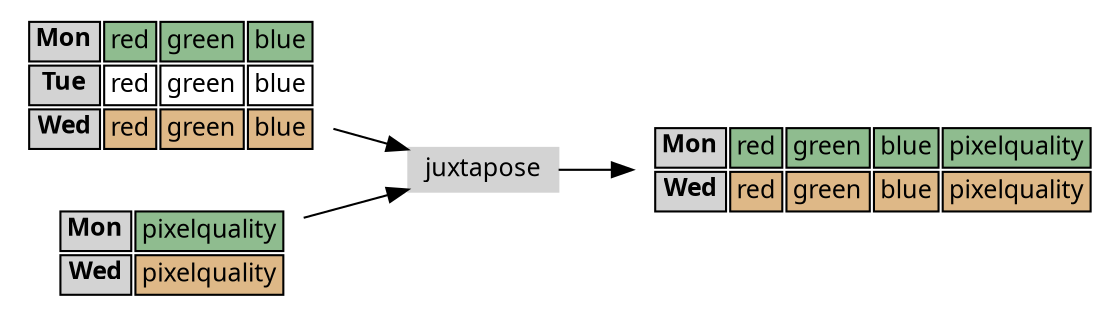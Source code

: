 digraph G {
    rankdir=LR;
    node [fontname="Bookman; Helvetica", fontsize=12];
    prod1 [shape=plaintext, label=<
    <table border="0" cellborder="1">
    <tr>
    <td bgcolor="lightgray"><b>Mon</b></td>
    <td bgcolor="darkseagreen">red</td>
    <td bgcolor="darkseagreen">green</td>
    <td bgcolor="darkseagreen">blue</td>
    </tr>
    <tr>
    <td bgcolor="lightgray"><b>Tue</b></td>
    <td>red</td>
    <td>green</td>
    <td>blue</td>
    </tr>
    <tr>
    <td bgcolor="lightgray"><b>Wed</b></td>
    <td bgcolor="burlywood">red</td>
    <td bgcolor="burlywood">green</td>
    <td bgcolor="burlywood">blue</td>
    </tr>
    </table>
    >];
    prod2 [shape=plaintext, label=<
    <table border="0" cellborder="1">
    <tr>
    <td bgcolor="lightgray"><b>Mon</b></td>
    <td bgcolor="darkseagreen">pixelquality</td>
    </tr>
    <tr>
    <td bgcolor="lightgray"><b>Wed</b></td>
    <td bgcolor="burlywood">pixelquality</td>
    </tr>
    </table>
    >];
    juxtapose [shape=box, style=filled, color="lightgray", height=0.2];
    prod1 -> juxtapose;
    prod2 -> juxtapose;
    prod12 [shape=plaintext, label=<
    <table border="0" cellborder="1">
    <tr>
    <td bgcolor="lightgray"><b>Mon</b></td>
    <td bgcolor="darkseagreen">red</td>
    <td bgcolor="darkseagreen">green</td>
    <td bgcolor="darkseagreen">blue</td>
    <td bgcolor="darkseagreen">pixelquality</td>
    </tr>
    <tr>
    <td bgcolor="lightgray"><b>Wed</b></td>
    <td bgcolor="burlywood">red</td>
    <td bgcolor="burlywood">green</td>
    <td bgcolor="burlywood">blue</td>
    <td bgcolor="burlywood">pixelquality</td>
    </tr>
    </table>
    >];
    juxtapose -> prod12;
}

